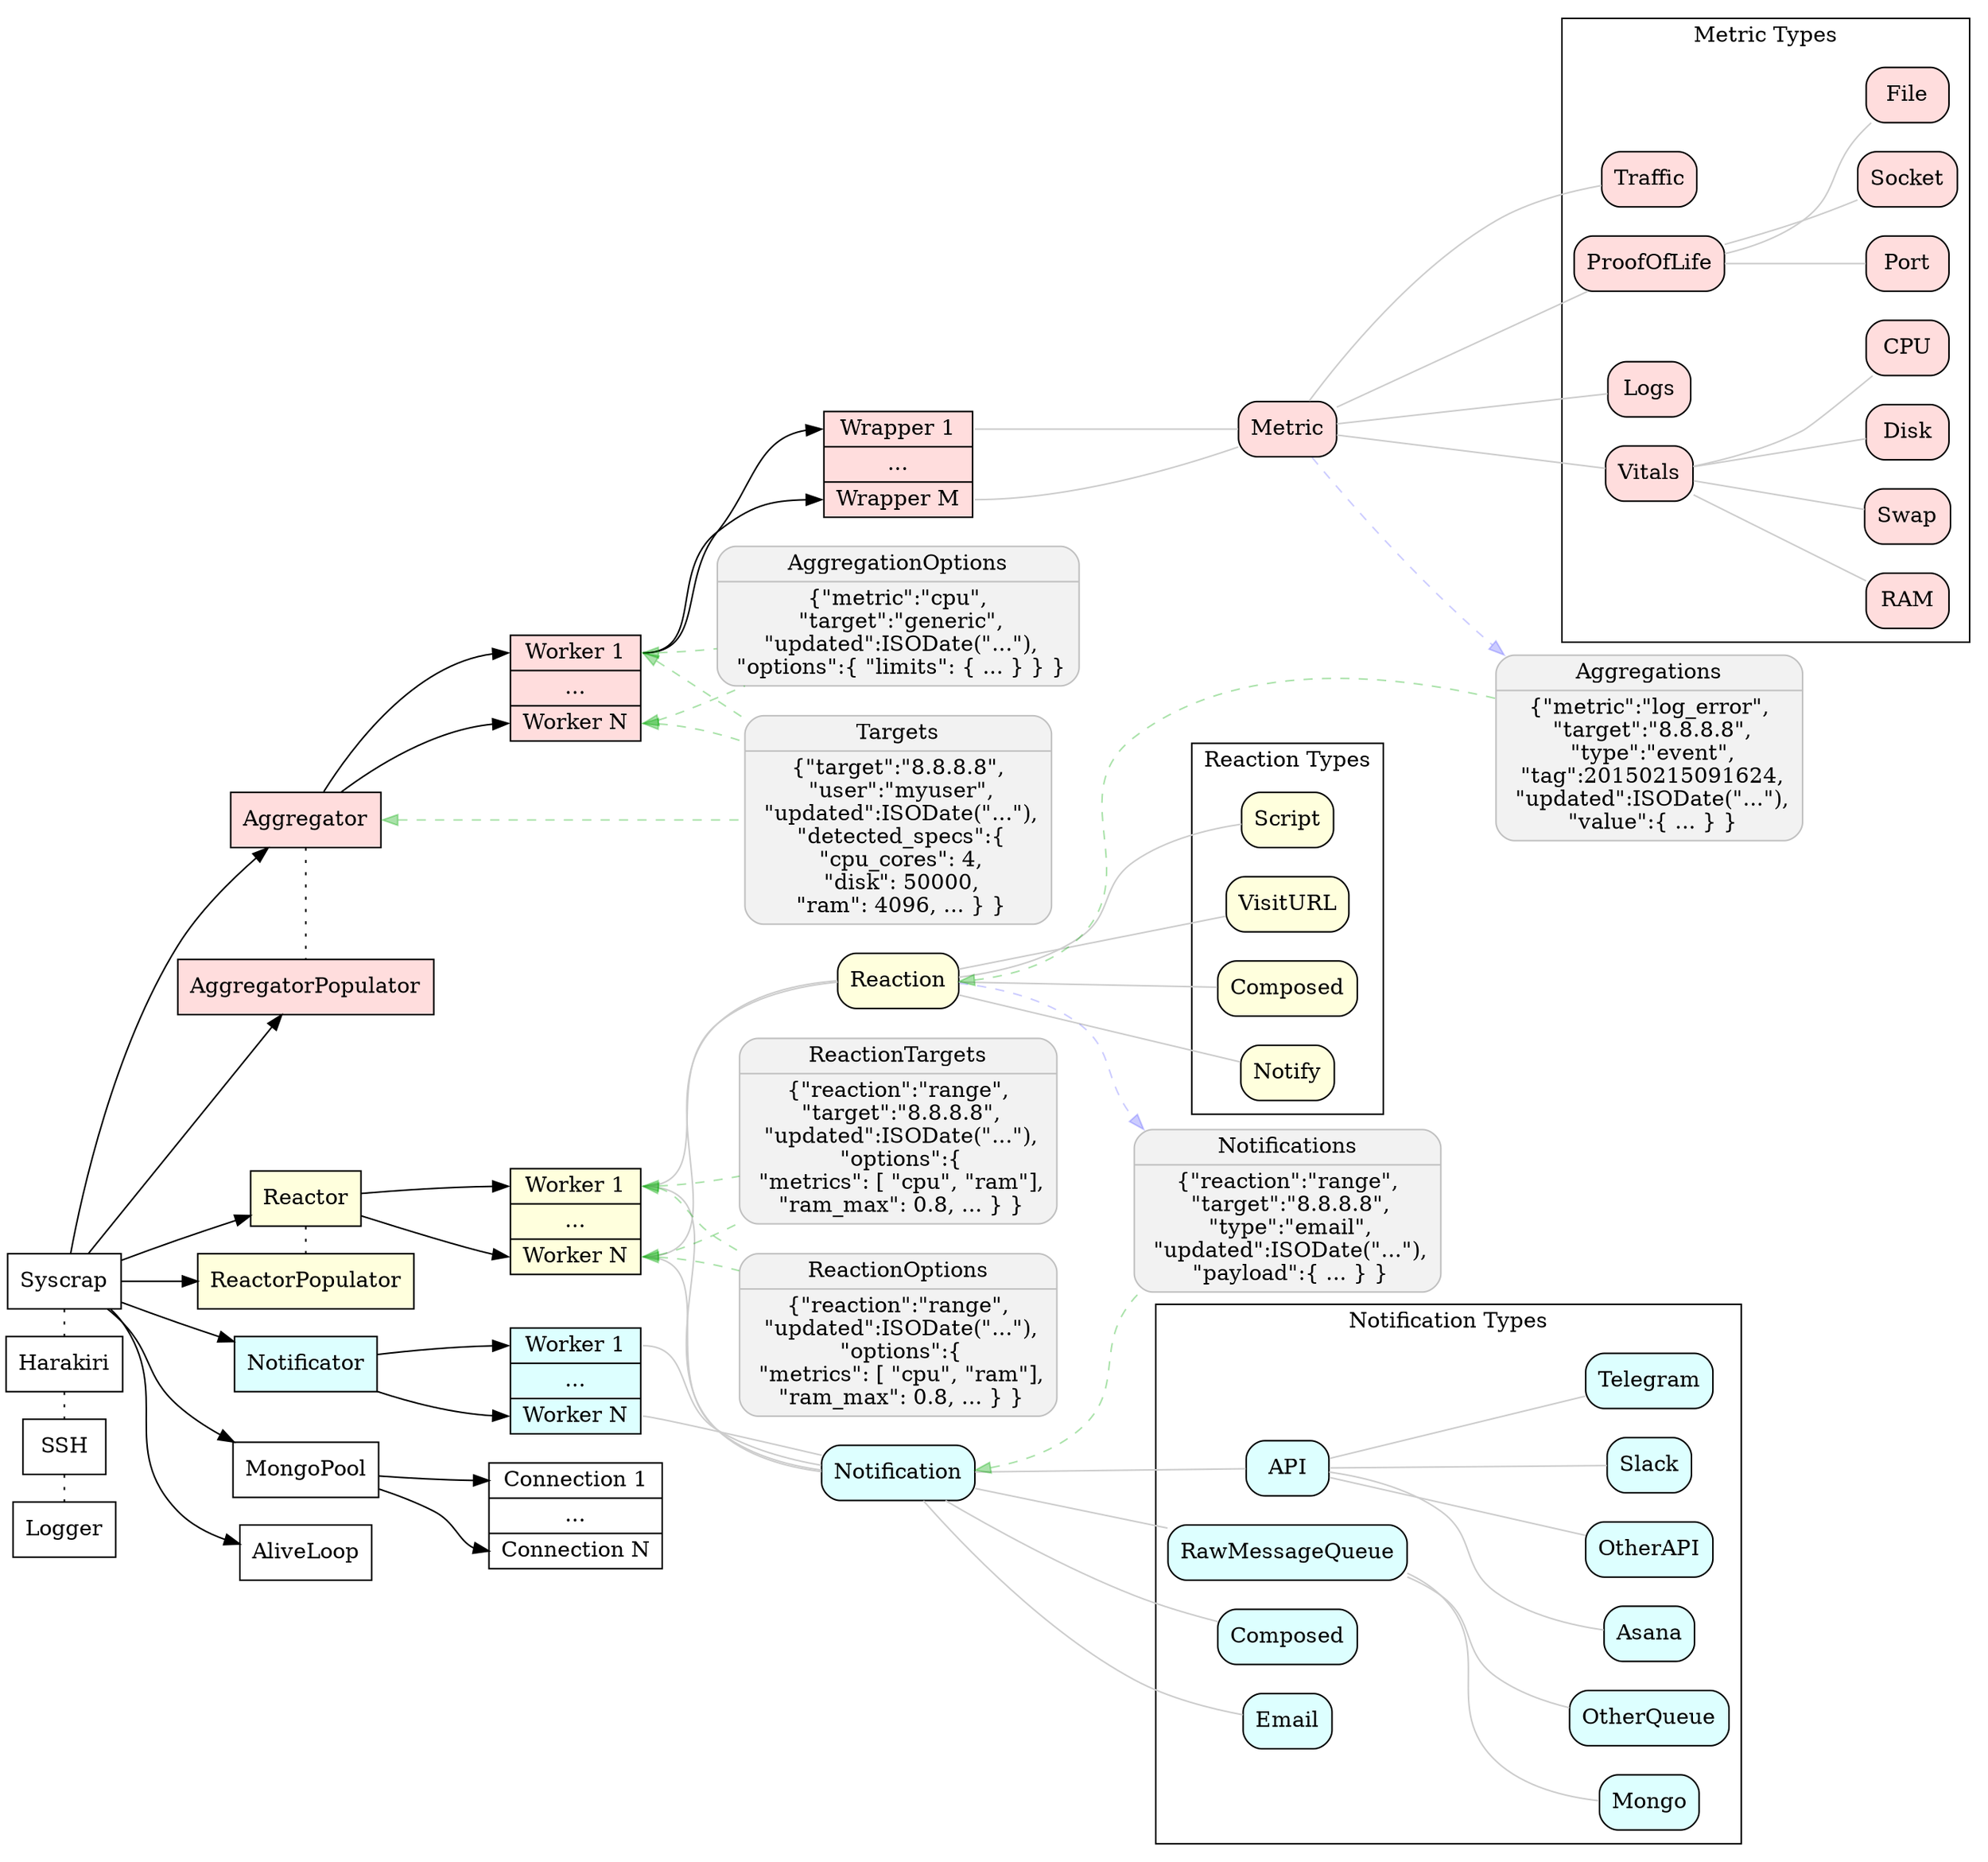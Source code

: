   # render: dot -O -Tpng syscrap.dot
  # auto-render: https://gist.github.com/rubencaro/75e7b163665b47e0094a
digraph syscrap {
  # layout=neato;
  # splines=true;
  overlap=false;
  rankdir="LR";
  node [shape=box];

  # aggregation
  subgraph aggregation{
    node [style=filled,fillcolor="#ff000022"];
    {rank=same; AggregatorPopulator, Aggregator;}
    AggregatorWorker [shape=record,label="<1>Worker 1|...|<n>Worker N"];
    AggregatorWrapper [shape=record,label="<1>Wrapper 1|...|<n>Wrapper M"];
    AggregatorWorker:1 -> AggregatorWrapper:1, AggregatorWrapper:n;
    Aggregator -> AggregatorWorker:1, AggregatorWorker:n;
    Aggregator -> AggregatorPopulator [dir=none,style=dotted];
    { # namespace dependency only
      edge [dir=none,color=gray80];
      node [shape=Mrecord];
      AggregatorWrapper:1, AggregatorWrapper:n -> Metric;
      subgraph cluster_MetricTypes{
        label="Metric Types";
        Logs, Vitals, Traffic, ProofOfLife;
        Vitals -> CPU, RAM, Swap, Disk;
        ProofOfLife -> File, Port, Socket;
      }
      Metric -> Logs, Vitals, Traffic, ProofOfLife;
    }
  }

  # reaction
  subgraph reaction{
    node [style=filled,fillcolor="#ffff0022"];
    ReactorWorker [shape=record,label="<1>Worker 1|...|<n>Worker N"];
    {rank=same; ReactorPopulator, Reactor;}
    Reactor -> ReactorWorker:1, ReactorWorker:n;
    Reactor -> ReactorPopulator [dir=none,style=dotted];
    { # namespace dependency only
      edge [dir=none,color=gray80];
      node [shape=Mrecord];
      ComposedReactions [label="Composed"];
      subgraph cluster_ReactionTypes{
        label="Reaction Types";
        Notify, Script, VisitURL, ComposedReactions;
      }
      Reaction -> Notify, Script, VisitURL, ComposedReactions;
    }
    ReactorWorker:1, ReactorWorker:n -> Reaction [dir=none,color=gray80];
  }

  # notification
  subgraph notification{
    node [style=filled,fillcolor="#00ffff22"];
    NotificatorWorker [shape=record,label="<1>Worker 1|...|<n>Worker N"];
    Notificator -> NotificatorWorker:1, NotificatorWorker:n;
    { # namespace dependency only
      edge [dir=none,color=gray80];
      node [shape=Mrecord];
      ComposedNotifications [label="Composed"];
      subgraph cluster_NotificationTypes{
        label="Notification Types";
        Email, API, RawMessageQueue, ComposedNotifications;
        API -> Slack, Telegram, Asana, OtherAPI;
        RawMessageQueue -> Mongo, OtherQueue;
      }
      Notification -> Email, API, RawMessageQueue, ComposedNotifications;
    }
    NotificatorWorker:1, ReactorWorker:1, NotificatorWorker:n, ReactorWorker:n -> Notification [dir=none,color=gray80];
  }

  # db
  MongoConnection [shape=record,label="<1>Connection 1|...|<n>Connection N"];
  MongoPool -> MongoConnection:1, MongoConnection:n;

  { node [color=gray,fillcolor=gray95,style=filled];
    Aggregations [shape=Mrecord, label="Aggregations |
    \{\"metric\":\"log_error\",\n
    \"target\":\"8.8.8.8\",\n
    \"type\":\"event\",\n
    \"tag\":20150215091624,\n
    \"updated\":ISODate(\"...\"),\n
    \"value\":\{ ... \} \}"];

    Notifications [shape=Mrecord, label="Notifications |
    \{\"reaction\":\"range\",\n
    \"target\":\"8.8.8.8\",\n
    \"type\":\"email\",\n
    \"updated\":ISODate(\"...\"),\n
    \"payload\":\{ ... \} \}"];

    Targets [shape=Mrecord, label="Targets |
    \{\"target\":\"8.8.8.8\",\n
    \"user\":\"myuser\",\n
    \"updated\":ISODate(\"...\"),\n
    \"detected_specs\":\{\n
    \"cpu_cores\": 4,\n
    \"disk\": 50000,\n
    \"ram\": 4096, ... \} \}"];

    AggregationOptions [shape=Mrecord, label="AggregationOptions |
    \{\"metric\":\"cpu\",\n
    \"target\":\"generic\",\n
    \"updated\":ISODate(\"...\"),\n
    \"options\":\{ \"limits\": \{ ... \} \} \}"];

    ReactionOptions [shape=Mrecord, label="ReactionOptions |
    \{\"reaction\":\"range\",\n
    \"updated\":ISODate(\"...\"),\n
    \"options\":\{\n
      \"metrics\": \[ \"cpu\", \"ram\"\],\n
      \"ram_max\": 0.8, ... \} \}"];

    ReactionTargets [shape=Mrecord, label="ReactionTargets |
    \{\"reaction\":\"range\",\n
    \"target\":\"8.8.8.8\",\n
    \"updated\":ISODate(\"...\"),\n
    \"options\":\{\n
      \"metrics\": \[ \"cpu\", \"ram\"\],\n
      \"ram_max\": 0.8, ... \} \}"];
  }

  # DB actions
  { # read
    edge [style=dashed,dir=back,color="#00aa0055"];
    Aggregator:e -> Targets;
    AggregatorWorker:1:e, AggregatorWorker:n:e -> AggregationOptions, Targets;
    Notification -> Notifications;
    Reaction -> Aggregations;
    ReactorWorker:1:e, ReactorWorker:n:e -> ReactionOptions, ReactionTargets;
  }
  { # write
    edge [style=dashed,color="#0000ff33"];
    Metric -> Aggregations;
    Reaction -> Notifications;
  }

  {rank=same; Syscrap -> Harakiri -> SSH -> Logger [dir=none,style=dotted];}

  # {rank=same; AggregatorPopulator, Aggregator, ReactorPopulator, Reactor, Notificator, AliveLoop, MongoPool;}

  Syscrap -> AggregatorPopulator, Aggregator, ReactorPopulator, Reactor, Notificator, AliveLoop, MongoPool;
}
